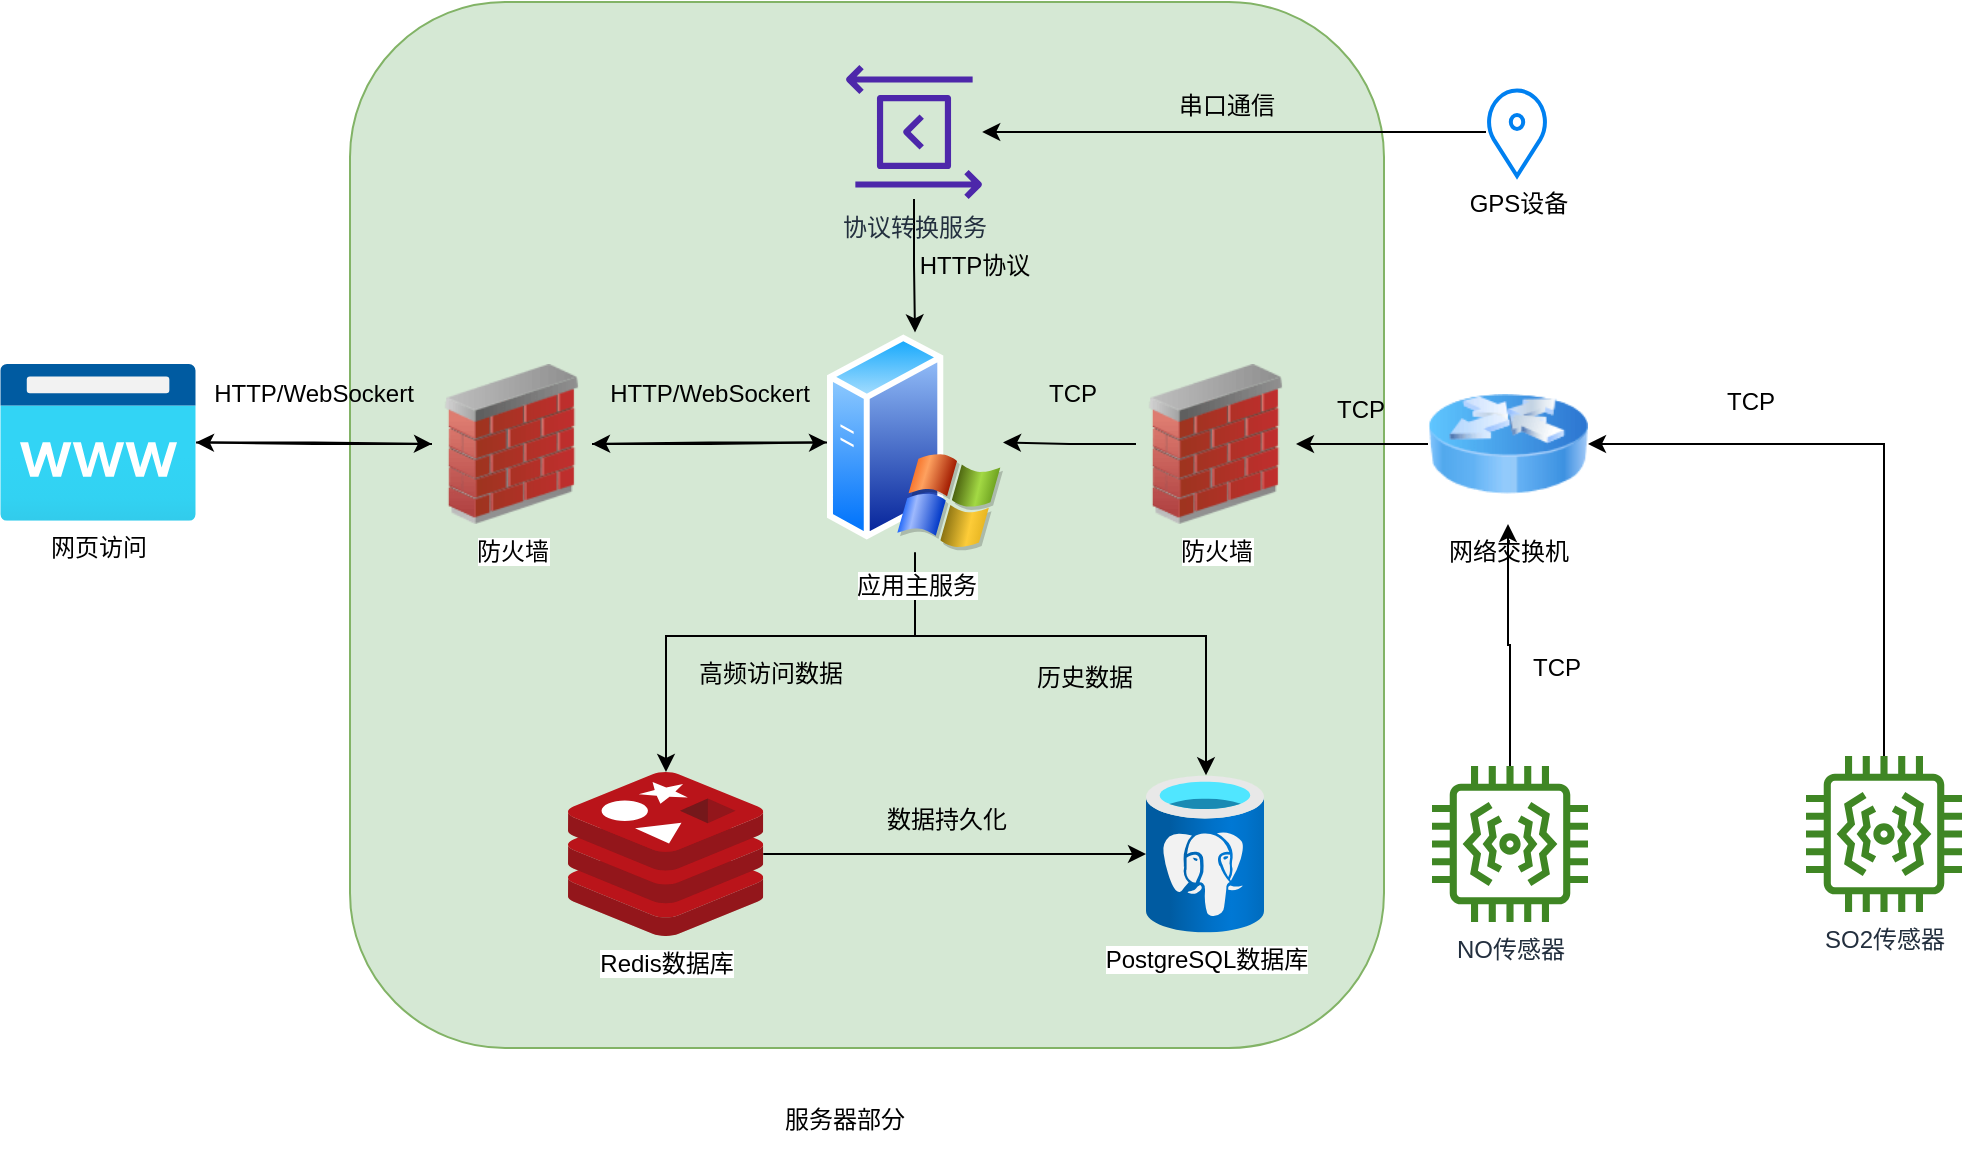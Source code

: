<mxfile version="17.2.4" type="device"><diagram id="L_1-2yp1kKE77MaajHnN" name="第 1 页"><mxGraphModel dx="1822" dy="877" grid="0" gridSize="10" guides="1" tooltips="1" connect="1" arrows="1" fold="1" page="0" pageScale="1" pageWidth="827" pageHeight="1169" math="0" shadow="0"><root><mxCell id="0"/><mxCell id="1" parent="0"/><mxCell id="mvTlafCNHNkhQNprufl_-38" value="" style="rounded=1;whiteSpace=wrap;html=1;fillColor=#d5e8d4;strokeColor=#82b366;" vertex="1" parent="1"><mxGeometry x="25" y="123" width="517" height="523" as="geometry"/></mxCell><mxCell id="mvTlafCNHNkhQNprufl_-24" style="edgeStyle=orthogonalEdgeStyle;rounded=0;orthogonalLoop=1;jettySize=auto;html=1;" edge="1" parent="1" source="mvTlafCNHNkhQNprufl_-1" target="mvTlafCNHNkhQNprufl_-23"><mxGeometry relative="1" as="geometry"/></mxCell><mxCell id="mvTlafCNHNkhQNprufl_-1" value="网络交换机" style="image;html=1;image=img/lib/clip_art/networking/Router_Icon_128x128.png" vertex="1" parent="1"><mxGeometry x="564" y="304" width="80" height="80" as="geometry"/></mxCell><mxCell id="mvTlafCNHNkhQNprufl_-2" value="PostgreSQL数据库" style="aspect=fixed;html=1;points=[];align=center;image;fontSize=12;image=img/lib/azure2/databases/Azure_Database_PostgreSQL_Server.svg;" vertex="1" parent="1"><mxGeometry x="423" y="509.66" width="59" height="78.67" as="geometry"/></mxCell><mxCell id="mvTlafCNHNkhQNprufl_-17" style="edgeStyle=orthogonalEdgeStyle;rounded=0;orthogonalLoop=1;jettySize=auto;html=1;" edge="1" parent="1" source="mvTlafCNHNkhQNprufl_-3" target="mvTlafCNHNkhQNprufl_-2"><mxGeometry relative="1" as="geometry"/></mxCell><mxCell id="mvTlafCNHNkhQNprufl_-3" value="Redis数据库" style="sketch=0;aspect=fixed;html=1;points=[];align=center;image;fontSize=12;image=img/lib/mscae/Cache_Redis_Product.svg;" vertex="1" parent="1"><mxGeometry x="134" y="508" width="97.62" height="82" as="geometry"/></mxCell><mxCell id="mvTlafCNHNkhQNprufl_-9" style="edgeStyle=orthogonalEdgeStyle;rounded=0;orthogonalLoop=1;jettySize=auto;html=1;" edge="1" parent="1" source="mvTlafCNHNkhQNprufl_-4" target="mvTlafCNHNkhQNprufl_-6"><mxGeometry relative="1" as="geometry"/></mxCell><mxCell id="mvTlafCNHNkhQNprufl_-13" style="edgeStyle=orthogonalEdgeStyle;rounded=0;orthogonalLoop=1;jettySize=auto;html=1;" edge="1" parent="1" source="mvTlafCNHNkhQNprufl_-4" target="mvTlafCNHNkhQNprufl_-3"><mxGeometry relative="1" as="geometry"><Array as="points"><mxPoint x="308" y="440"/><mxPoint x="183" y="440"/></Array></mxGeometry></mxCell><mxCell id="mvTlafCNHNkhQNprufl_-14" style="edgeStyle=orthogonalEdgeStyle;rounded=0;orthogonalLoop=1;jettySize=auto;html=1;" edge="1" parent="1" source="mvTlafCNHNkhQNprufl_-4" target="mvTlafCNHNkhQNprufl_-2"><mxGeometry relative="1" as="geometry"><Array as="points"><mxPoint x="308" y="440"/><mxPoint x="453" y="440"/></Array></mxGeometry></mxCell><mxCell id="mvTlafCNHNkhQNprufl_-4" value="应用主服务" style="aspect=fixed;perimeter=ellipsePerimeter;html=1;align=center;shadow=0;dashed=0;spacingTop=3;image;image=img/lib/active_directory/windows_server_2.svg;" vertex="1" parent="1"><mxGeometry x="263.5" y="288.2" width="88" height="110" as="geometry"/></mxCell><mxCell id="mvTlafCNHNkhQNprufl_-7" style="edgeStyle=orthogonalEdgeStyle;rounded=0;orthogonalLoop=1;jettySize=auto;html=1;" edge="1" parent="1" source="mvTlafCNHNkhQNprufl_-5" target="mvTlafCNHNkhQNprufl_-6"><mxGeometry relative="1" as="geometry"/></mxCell><mxCell id="mvTlafCNHNkhQNprufl_-5" value="网页访问" style="aspect=fixed;html=1;points=[];align=center;image;fontSize=12;image=img/lib/azure2/app_services/App_Service_Domains.svg;" vertex="1" parent="1"><mxGeometry x="-150" y="304" width="98" height="78.4" as="geometry"/></mxCell><mxCell id="mvTlafCNHNkhQNprufl_-8" style="edgeStyle=orthogonalEdgeStyle;rounded=0;orthogonalLoop=1;jettySize=auto;html=1;entryX=0;entryY=0.5;entryDx=0;entryDy=0;" edge="1" parent="1" source="mvTlafCNHNkhQNprufl_-6" target="mvTlafCNHNkhQNprufl_-4"><mxGeometry relative="1" as="geometry"/></mxCell><mxCell id="mvTlafCNHNkhQNprufl_-10" style="edgeStyle=orthogonalEdgeStyle;rounded=0;orthogonalLoop=1;jettySize=auto;html=1;" edge="1" parent="1" source="mvTlafCNHNkhQNprufl_-6" target="mvTlafCNHNkhQNprufl_-5"><mxGeometry relative="1" as="geometry"/></mxCell><mxCell id="mvTlafCNHNkhQNprufl_-6" value="防火墙" style="image;html=1;image=img/lib/clip_art/networking/Firewall_02_128x128.png" vertex="1" parent="1"><mxGeometry x="66" y="304" width="80" height="80" as="geometry"/></mxCell><mxCell id="mvTlafCNHNkhQNprufl_-11" value="HTTP/WebSockert" style="text;html=1;strokeColor=none;fillColor=none;align=center;verticalAlign=middle;whiteSpace=wrap;rounded=0;" vertex="1" parent="1"><mxGeometry x="-23" y="304" width="60" height="30" as="geometry"/></mxCell><mxCell id="mvTlafCNHNkhQNprufl_-12" value="HTTP/WebSockert" style="text;html=1;strokeColor=none;fillColor=none;align=center;verticalAlign=middle;whiteSpace=wrap;rounded=0;" vertex="1" parent="1"><mxGeometry x="175" y="304" width="60" height="30" as="geometry"/></mxCell><mxCell id="mvTlafCNHNkhQNprufl_-15" value="高频访问数据" style="text;html=1;strokeColor=none;fillColor=none;align=center;verticalAlign=middle;whiteSpace=wrap;rounded=0;" vertex="1" parent="1"><mxGeometry x="195" y="444" width="81" height="30" as="geometry"/></mxCell><mxCell id="mvTlafCNHNkhQNprufl_-16" value="历史数据" style="text;html=1;strokeColor=none;fillColor=none;align=center;verticalAlign=middle;whiteSpace=wrap;rounded=0;" vertex="1" parent="1"><mxGeometry x="351.5" y="446" width="81" height="30" as="geometry"/></mxCell><mxCell id="mvTlafCNHNkhQNprufl_-18" value="数据持久化" style="text;html=1;strokeColor=none;fillColor=none;align=center;verticalAlign=middle;whiteSpace=wrap;rounded=0;" vertex="1" parent="1"><mxGeometry x="283" y="517" width="81" height="30" as="geometry"/></mxCell><mxCell id="mvTlafCNHNkhQNprufl_-26" style="edgeStyle=orthogonalEdgeStyle;rounded=0;orthogonalLoop=1;jettySize=auto;html=1;" edge="1" parent="1" source="mvTlafCNHNkhQNprufl_-19" target="mvTlafCNHNkhQNprufl_-1"><mxGeometry relative="1" as="geometry"/></mxCell><mxCell id="mvTlafCNHNkhQNprufl_-19" value="NO传感器" style="sketch=0;outlineConnect=0;fontColor=#232F3E;gradientColor=none;fillColor=#3F8624;strokeColor=none;dashed=0;verticalLabelPosition=bottom;verticalAlign=top;align=center;html=1;fontSize=12;fontStyle=0;aspect=fixed;pointerEvents=1;shape=mxgraph.aws4.iot_thing_vibration_sensor;" vertex="1" parent="1"><mxGeometry x="566" y="505" width="78" height="78" as="geometry"/></mxCell><mxCell id="mvTlafCNHNkhQNprufl_-27" style="edgeStyle=orthogonalEdgeStyle;rounded=0;orthogonalLoop=1;jettySize=auto;html=1;entryX=1;entryY=0.5;entryDx=0;entryDy=0;" edge="1" parent="1" source="mvTlafCNHNkhQNprufl_-20" target="mvTlafCNHNkhQNprufl_-1"><mxGeometry relative="1" as="geometry"><Array as="points"><mxPoint x="792" y="344"/></Array></mxGeometry></mxCell><mxCell id="mvTlafCNHNkhQNprufl_-20" value="SO2传感器" style="sketch=0;outlineConnect=0;fontColor=#232F3E;gradientColor=none;fillColor=#3F8624;strokeColor=none;dashed=0;verticalLabelPosition=bottom;verticalAlign=top;align=center;html=1;fontSize=12;fontStyle=0;aspect=fixed;pointerEvents=1;shape=mxgraph.aws4.iot_thing_vibration_sensor;" vertex="1" parent="1"><mxGeometry x="753" y="500" width="78" height="78" as="geometry"/></mxCell><mxCell id="mvTlafCNHNkhQNprufl_-25" style="edgeStyle=orthogonalEdgeStyle;rounded=0;orthogonalLoop=1;jettySize=auto;html=1;" edge="1" parent="1" source="mvTlafCNHNkhQNprufl_-23" target="mvTlafCNHNkhQNprufl_-4"><mxGeometry relative="1" as="geometry"/></mxCell><mxCell id="mvTlafCNHNkhQNprufl_-23" value="防火墙" style="image;html=1;image=img/lib/clip_art/networking/Firewall_02_128x128.png" vertex="1" parent="1"><mxGeometry x="418" y="304" width="80" height="80" as="geometry"/></mxCell><mxCell id="mvTlafCNHNkhQNprufl_-28" value="TCP" style="text;html=1;strokeColor=none;fillColor=none;align=center;verticalAlign=middle;whiteSpace=wrap;rounded=0;" vertex="1" parent="1"><mxGeometry x="588" y="441" width="81" height="30" as="geometry"/></mxCell><mxCell id="mvTlafCNHNkhQNprufl_-29" value="TCP" style="text;html=1;strokeColor=none;fillColor=none;align=center;verticalAlign=middle;whiteSpace=wrap;rounded=0;" vertex="1" parent="1"><mxGeometry x="685" y="308" width="81" height="30" as="geometry"/></mxCell><mxCell id="mvTlafCNHNkhQNprufl_-30" value="TCP" style="text;html=1;strokeColor=none;fillColor=none;align=center;verticalAlign=middle;whiteSpace=wrap;rounded=0;" vertex="1" parent="1"><mxGeometry x="490" y="312" width="81" height="30" as="geometry"/></mxCell><mxCell id="mvTlafCNHNkhQNprufl_-31" value="TCP" style="text;html=1;strokeColor=none;fillColor=none;align=center;verticalAlign=middle;whiteSpace=wrap;rounded=0;" vertex="1" parent="1"><mxGeometry x="346" y="304" width="81" height="30" as="geometry"/></mxCell><mxCell id="mvTlafCNHNkhQNprufl_-34" style="edgeStyle=orthogonalEdgeStyle;rounded=0;orthogonalLoop=1;jettySize=auto;html=1;" edge="1" parent="1" source="mvTlafCNHNkhQNprufl_-32" target="mvTlafCNHNkhQNprufl_-33"><mxGeometry relative="1" as="geometry"/></mxCell><mxCell id="mvTlafCNHNkhQNprufl_-32" value="GPS设备" style="html=1;verticalLabelPosition=bottom;align=center;labelBackgroundColor=#ffffff;verticalAlign=top;strokeWidth=2;strokeColor=#0080F0;shadow=0;dashed=0;shape=mxgraph.ios7.icons.location;" vertex="1" parent="1"><mxGeometry x="593" y="166" width="31" height="44" as="geometry"/></mxCell><mxCell id="mvTlafCNHNkhQNprufl_-35" style="edgeStyle=orthogonalEdgeStyle;rounded=0;orthogonalLoop=1;jettySize=auto;html=1;" edge="1" parent="1" source="mvTlafCNHNkhQNprufl_-33" target="mvTlafCNHNkhQNprufl_-4"><mxGeometry relative="1" as="geometry"/></mxCell><mxCell id="mvTlafCNHNkhQNprufl_-33" value="协议转换服务" style="sketch=0;outlineConnect=0;fontColor=#232F3E;gradientColor=none;fillColor=#4D27AA;strokeColor=none;dashed=0;verticalLabelPosition=bottom;verticalAlign=top;align=center;html=1;fontSize=12;fontStyle=0;aspect=fixed;pointerEvents=1;shape=mxgraph.aws4.data_exchange_for_apis;" vertex="1" parent="1"><mxGeometry x="268" y="154.5" width="78" height="67" as="geometry"/></mxCell><mxCell id="mvTlafCNHNkhQNprufl_-36" value="串口通信" style="text;html=1;strokeColor=none;fillColor=none;align=center;verticalAlign=middle;whiteSpace=wrap;rounded=0;" vertex="1" parent="1"><mxGeometry x="423" y="160" width="81" height="30" as="geometry"/></mxCell><mxCell id="mvTlafCNHNkhQNprufl_-37" value="HTTP协议" style="text;html=1;strokeColor=none;fillColor=none;align=center;verticalAlign=middle;whiteSpace=wrap;rounded=0;" vertex="1" parent="1"><mxGeometry x="297" y="240" width="81" height="30" as="geometry"/></mxCell><mxCell id="mvTlafCNHNkhQNprufl_-39" value="服务器部分" style="text;html=1;strokeColor=none;fillColor=none;align=center;verticalAlign=middle;whiteSpace=wrap;rounded=0;" vertex="1" parent="1"><mxGeometry x="231.62" y="667" width="81" height="30" as="geometry"/></mxCell></root></mxGraphModel></diagram></mxfile>